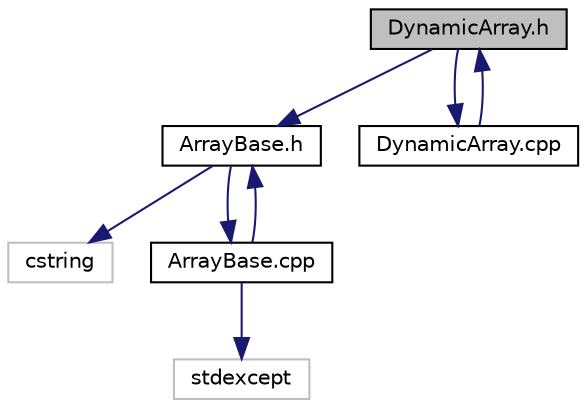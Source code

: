 digraph "DynamicArray.h"
{
  edge [fontname="Helvetica",fontsize="10",labelfontname="Helvetica",labelfontsize="10"];
  node [fontname="Helvetica",fontsize="10",shape=record];
  Node1 [label="DynamicArray.h",height=0.2,width=0.4,color="black", fillcolor="grey75", style="filled", fontcolor="black"];
  Node1 -> Node2 [color="midnightblue",fontsize="10",style="solid",fontname="Helvetica"];
  Node2 [label="ArrayBase.h",height=0.2,width=0.4,color="black", fillcolor="white", style="filled",URL="$d3/d32/ArrayBase_8h.html"];
  Node2 -> Node3 [color="midnightblue",fontsize="10",style="solid",fontname="Helvetica"];
  Node3 [label="cstring",height=0.2,width=0.4,color="grey75", fillcolor="white", style="filled"];
  Node2 -> Node4 [color="midnightblue",fontsize="10",style="solid",fontname="Helvetica"];
  Node4 [label="ArrayBase.cpp",height=0.2,width=0.4,color="black", fillcolor="white", style="filled",URL="$d6/d26/ArrayBase_8cpp.html"];
  Node4 -> Node2 [color="midnightblue",fontsize="10",style="solid",fontname="Helvetica"];
  Node4 -> Node5 [color="midnightblue",fontsize="10",style="solid",fontname="Helvetica"];
  Node5 [label="stdexcept",height=0.2,width=0.4,color="grey75", fillcolor="white", style="filled"];
  Node1 -> Node6 [color="midnightblue",fontsize="10",style="solid",fontname="Helvetica"];
  Node6 [label="DynamicArray.cpp",height=0.2,width=0.4,color="black", fillcolor="white", style="filled",URL="$dd/d18/DynamicArray_8cpp.html"];
  Node6 -> Node1 [color="midnightblue",fontsize="10",style="solid",fontname="Helvetica"];
}

